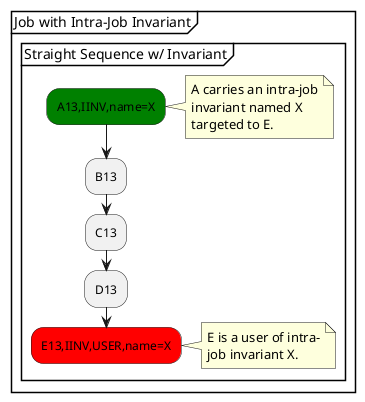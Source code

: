 /'

Tutorial - Intra-Job Invariant
  
'/

@startuml 
partition "Job with Intra-Job Invariant" {
  group "Straight Sequence w/ Invariant"
      #green:A13,IINV,name=X;
      note right 
        A carries an intra-job
        invariant named X
        targeted to E.
      end note
      :B13;
      :C13;
      :D13;
      #red:E13,IINV,USER,name=X;
      note right 
        E is a user of intra-
        job invariant X.
      end note
  end group
}
@enduml
